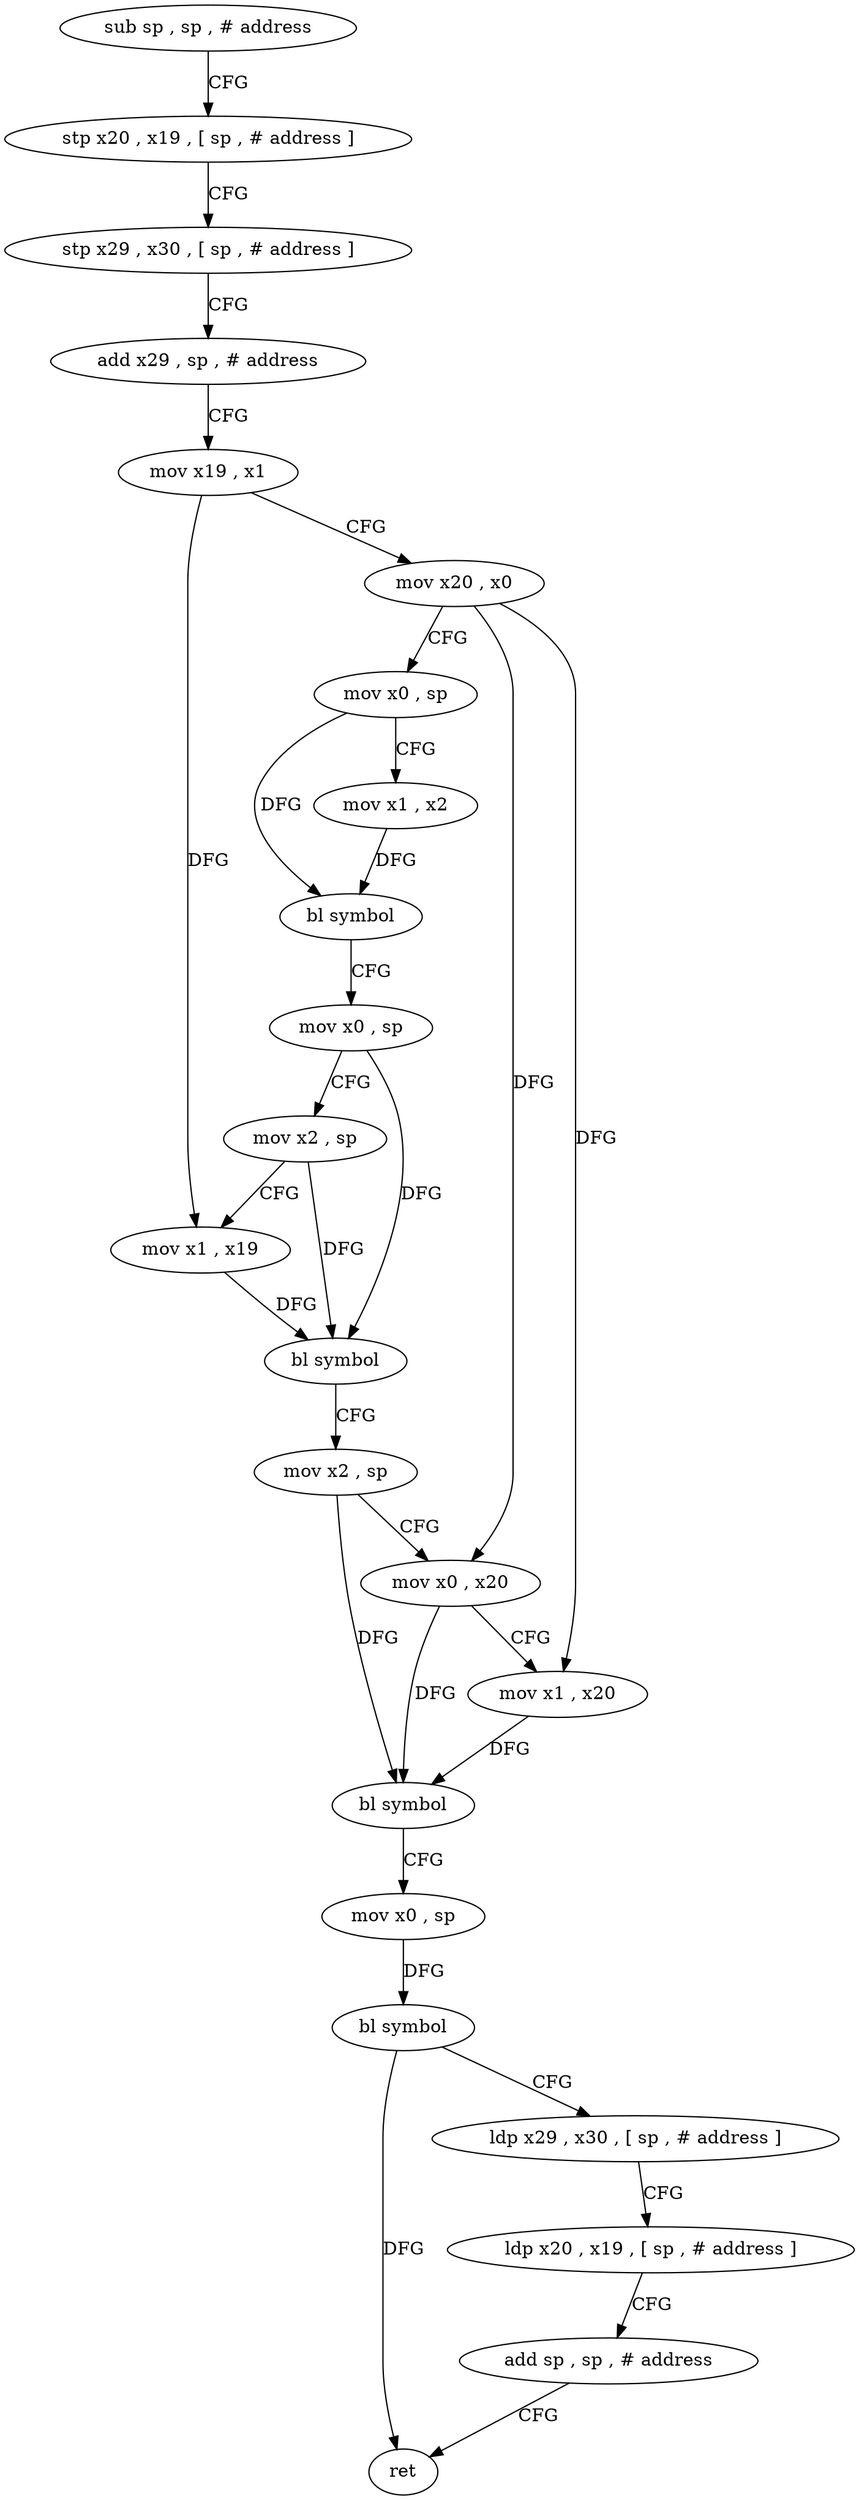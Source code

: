 digraph "func" {
"4225716" [label = "sub sp , sp , # address" ]
"4225720" [label = "stp x20 , x19 , [ sp , # address ]" ]
"4225724" [label = "stp x29 , x30 , [ sp , # address ]" ]
"4225728" [label = "add x29 , sp , # address" ]
"4225732" [label = "mov x19 , x1" ]
"4225736" [label = "mov x20 , x0" ]
"4225740" [label = "mov x0 , sp" ]
"4225744" [label = "mov x1 , x2" ]
"4225748" [label = "bl symbol" ]
"4225752" [label = "mov x0 , sp" ]
"4225756" [label = "mov x2 , sp" ]
"4225760" [label = "mov x1 , x19" ]
"4225764" [label = "bl symbol" ]
"4225768" [label = "mov x2 , sp" ]
"4225772" [label = "mov x0 , x20" ]
"4225776" [label = "mov x1 , x20" ]
"4225780" [label = "bl symbol" ]
"4225784" [label = "mov x0 , sp" ]
"4225788" [label = "bl symbol" ]
"4225792" [label = "ldp x29 , x30 , [ sp , # address ]" ]
"4225796" [label = "ldp x20 , x19 , [ sp , # address ]" ]
"4225800" [label = "add sp , sp , # address" ]
"4225804" [label = "ret" ]
"4225716" -> "4225720" [ label = "CFG" ]
"4225720" -> "4225724" [ label = "CFG" ]
"4225724" -> "4225728" [ label = "CFG" ]
"4225728" -> "4225732" [ label = "CFG" ]
"4225732" -> "4225736" [ label = "CFG" ]
"4225732" -> "4225760" [ label = "DFG" ]
"4225736" -> "4225740" [ label = "CFG" ]
"4225736" -> "4225772" [ label = "DFG" ]
"4225736" -> "4225776" [ label = "DFG" ]
"4225740" -> "4225744" [ label = "CFG" ]
"4225740" -> "4225748" [ label = "DFG" ]
"4225744" -> "4225748" [ label = "DFG" ]
"4225748" -> "4225752" [ label = "CFG" ]
"4225752" -> "4225756" [ label = "CFG" ]
"4225752" -> "4225764" [ label = "DFG" ]
"4225756" -> "4225760" [ label = "CFG" ]
"4225756" -> "4225764" [ label = "DFG" ]
"4225760" -> "4225764" [ label = "DFG" ]
"4225764" -> "4225768" [ label = "CFG" ]
"4225768" -> "4225772" [ label = "CFG" ]
"4225768" -> "4225780" [ label = "DFG" ]
"4225772" -> "4225776" [ label = "CFG" ]
"4225772" -> "4225780" [ label = "DFG" ]
"4225776" -> "4225780" [ label = "DFG" ]
"4225780" -> "4225784" [ label = "CFG" ]
"4225784" -> "4225788" [ label = "DFG" ]
"4225788" -> "4225792" [ label = "CFG" ]
"4225788" -> "4225804" [ label = "DFG" ]
"4225792" -> "4225796" [ label = "CFG" ]
"4225796" -> "4225800" [ label = "CFG" ]
"4225800" -> "4225804" [ label = "CFG" ]
}
